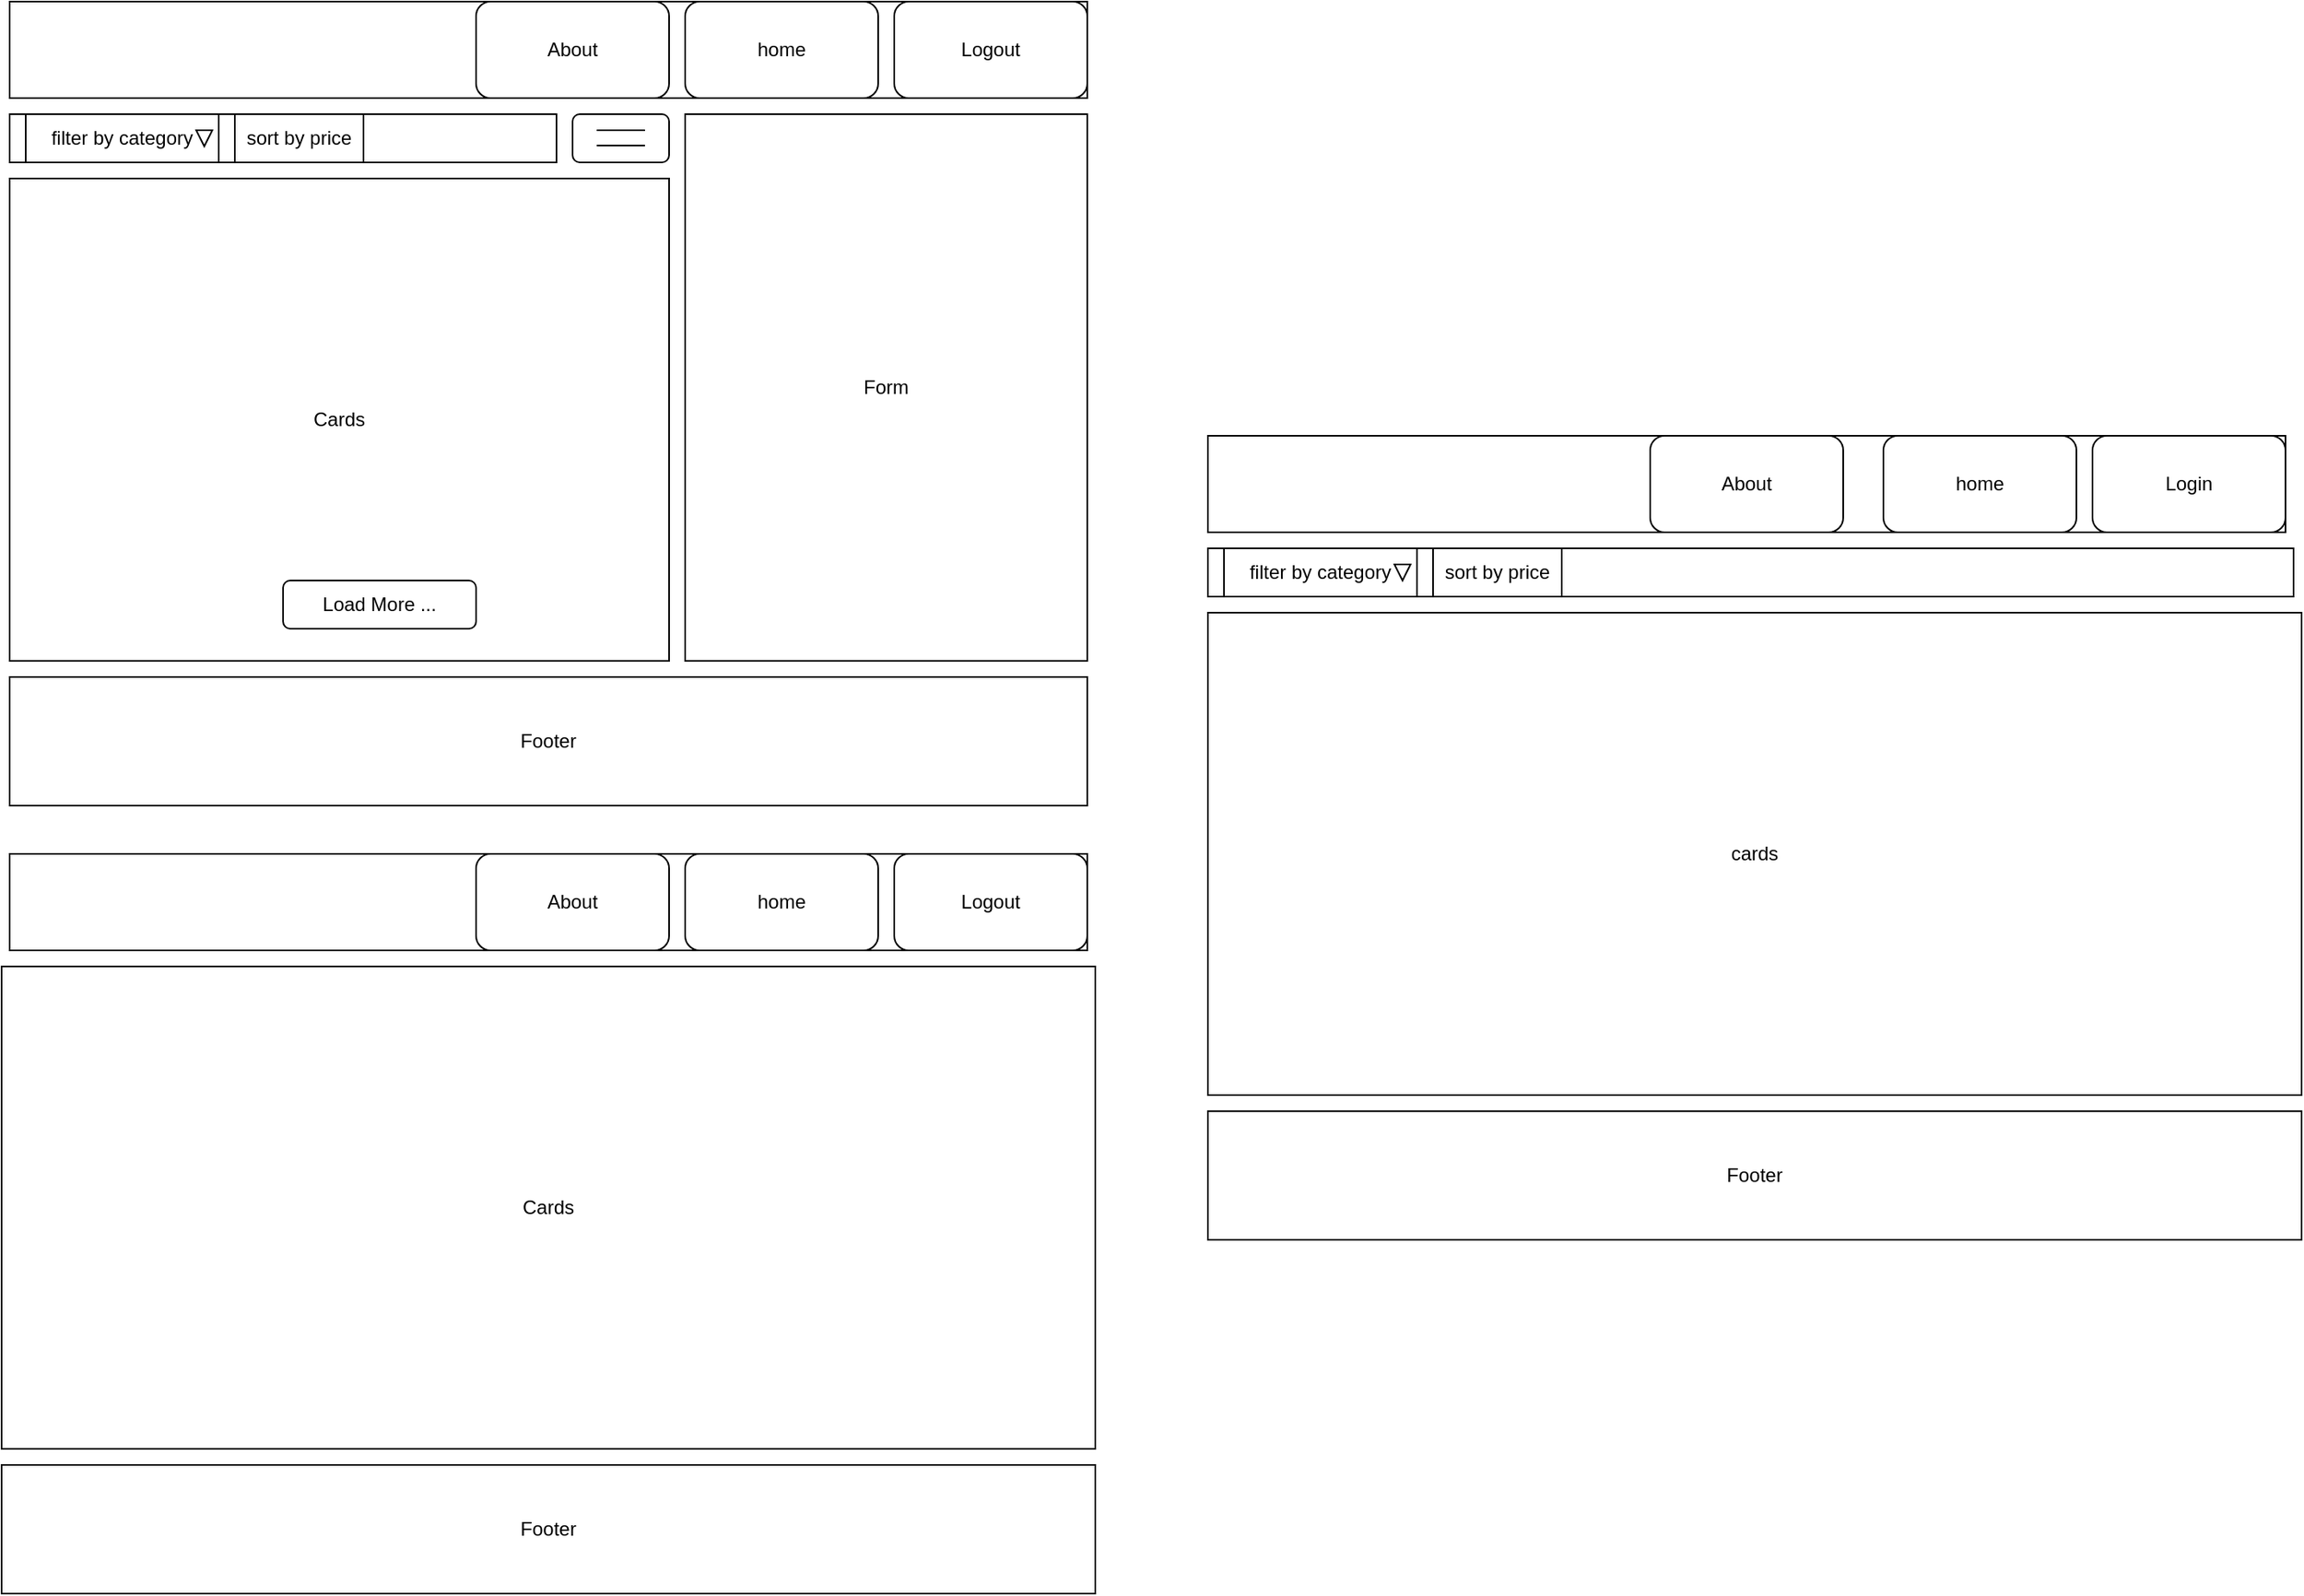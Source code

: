 <mxfile version="17.2.6" type="device"><diagram id="bOONs2RlW-58ga1mcWjL" name="Page-1"><mxGraphModel dx="868" dy="454" grid="1" gridSize="10" guides="1" tooltips="1" connect="1" arrows="1" fold="1" page="1" pageScale="1" pageWidth="850" pageHeight="1100" math="0" shadow="0"><root><mxCell id="0"/><mxCell id="1" parent="0"/><mxCell id="FcT8k1Qdlgia_OuCPu2L-1" value="" style="rounded=0;whiteSpace=wrap;html=1;" vertex="1" parent="1"><mxGeometry x="90" y="110" width="670" height="60" as="geometry"/></mxCell><mxCell id="FcT8k1Qdlgia_OuCPu2L-2" value="Form" style="rounded=0;whiteSpace=wrap;html=1;" vertex="1" parent="1"><mxGeometry x="510" y="180" width="250" height="340" as="geometry"/></mxCell><mxCell id="FcT8k1Qdlgia_OuCPu2L-3" value="Cards" style="rounded=0;whiteSpace=wrap;html=1;" vertex="1" parent="1"><mxGeometry x="90" y="220" width="410" height="300" as="geometry"/></mxCell><mxCell id="FcT8k1Qdlgia_OuCPu2L-4" value="Logout" style="rounded=1;whiteSpace=wrap;html=1;" vertex="1" parent="1"><mxGeometry x="640" y="110" width="120" height="60" as="geometry"/></mxCell><mxCell id="FcT8k1Qdlgia_OuCPu2L-5" value="home" style="rounded=1;whiteSpace=wrap;html=1;" vertex="1" parent="1"><mxGeometry x="510" y="110" width="120" height="60" as="geometry"/></mxCell><mxCell id="FcT8k1Qdlgia_OuCPu2L-7" value="About" style="rounded=1;whiteSpace=wrap;html=1;" vertex="1" parent="1"><mxGeometry x="380" y="110" width="120" height="60" as="geometry"/></mxCell><mxCell id="FcT8k1Qdlgia_OuCPu2L-8" value="Load More ..." style="rounded=1;whiteSpace=wrap;html=1;" vertex="1" parent="1"><mxGeometry x="260" y="470" width="120" height="30" as="geometry"/></mxCell><mxCell id="FcT8k1Qdlgia_OuCPu2L-9" value="" style="rounded=1;whiteSpace=wrap;html=1;" vertex="1" parent="1"><mxGeometry x="440" y="180" width="60" height="30" as="geometry"/></mxCell><mxCell id="FcT8k1Qdlgia_OuCPu2L-10" value="" style="endArrow=none;html=1;rounded=0;" edge="1" parent="1"><mxGeometry width="50" height="50" relative="1" as="geometry"><mxPoint x="455" y="190" as="sourcePoint"/><mxPoint x="485" y="190" as="targetPoint"/><Array as="points"><mxPoint x="465" y="190"/></Array></mxGeometry></mxCell><mxCell id="FcT8k1Qdlgia_OuCPu2L-11" value="" style="endArrow=none;html=1;rounded=0;" edge="1" parent="1"><mxGeometry width="50" height="50" relative="1" as="geometry"><mxPoint x="455" y="199.5" as="sourcePoint"/><mxPoint x="485" y="199.5" as="targetPoint"/><Array as="points"><mxPoint x="465" y="199.5"/></Array></mxGeometry></mxCell><mxCell id="FcT8k1Qdlgia_OuCPu2L-12" value="" style="endArrow=none;html=1;rounded=0;" edge="1" parent="1"><mxGeometry width="50" height="50" relative="1" as="geometry"><mxPoint x="455" y="210" as="sourcePoint"/><mxPoint x="485" y="210" as="targetPoint"/><Array as="points"><mxPoint x="465" y="210"/></Array></mxGeometry></mxCell><mxCell id="FcT8k1Qdlgia_OuCPu2L-13" value="Footer" style="rounded=0;whiteSpace=wrap;html=1;" vertex="1" parent="1"><mxGeometry x="90" y="530" width="670" height="80" as="geometry"/></mxCell><mxCell id="FcT8k1Qdlgia_OuCPu2L-14" value="" style="rounded=0;whiteSpace=wrap;html=1;" vertex="1" parent="1"><mxGeometry x="90" y="180" width="340" height="30" as="geometry"/></mxCell><mxCell id="FcT8k1Qdlgia_OuCPu2L-15" value="filter by category" style="rounded=0;whiteSpace=wrap;html=1;" vertex="1" parent="1"><mxGeometry x="100" y="180" width="120" height="30" as="geometry"/></mxCell><mxCell id="FcT8k1Qdlgia_OuCPu2L-16" value="" style="triangle;whiteSpace=wrap;html=1;rotation=90;" vertex="1" parent="1"><mxGeometry x="206" y="190" width="10" height="10" as="geometry"/></mxCell><mxCell id="FcT8k1Qdlgia_OuCPu2L-17" value="sort by price" style="rounded=0;whiteSpace=wrap;html=1;" vertex="1" parent="1"><mxGeometry x="230" y="180" width="80" height="30" as="geometry"/></mxCell><mxCell id="FcT8k1Qdlgia_OuCPu2L-18" value="" style="rounded=0;whiteSpace=wrap;html=1;" vertex="1" parent="1"><mxGeometry x="90" y="640" width="670" height="60" as="geometry"/></mxCell><mxCell id="FcT8k1Qdlgia_OuCPu2L-20" value="Cards" style="rounded=0;whiteSpace=wrap;html=1;" vertex="1" parent="1"><mxGeometry x="85" y="710" width="680" height="300" as="geometry"/></mxCell><mxCell id="FcT8k1Qdlgia_OuCPu2L-21" value="Logout" style="rounded=1;whiteSpace=wrap;html=1;" vertex="1" parent="1"><mxGeometry x="640" y="640" width="120" height="60" as="geometry"/></mxCell><mxCell id="FcT8k1Qdlgia_OuCPu2L-22" value="home" style="rounded=1;whiteSpace=wrap;html=1;" vertex="1" parent="1"><mxGeometry x="510" y="640" width="120" height="60" as="geometry"/></mxCell><mxCell id="FcT8k1Qdlgia_OuCPu2L-24" value="About" style="rounded=1;whiteSpace=wrap;html=1;" vertex="1" parent="1"><mxGeometry x="380" y="640" width="120" height="60" as="geometry"/></mxCell><mxCell id="FcT8k1Qdlgia_OuCPu2L-30" value="Footer" style="rounded=0;whiteSpace=wrap;html=1;" vertex="1" parent="1"><mxGeometry x="85" y="1020" width="680" height="80" as="geometry"/></mxCell><mxCell id="FcT8k1Qdlgia_OuCPu2L-35" value="" style="rounded=0;whiteSpace=wrap;html=1;" vertex="1" parent="1"><mxGeometry x="835" y="380" width="670" height="60" as="geometry"/></mxCell><mxCell id="FcT8k1Qdlgia_OuCPu2L-36" value="cards" style="rounded=0;whiteSpace=wrap;html=1;" vertex="1" parent="1"><mxGeometry x="835" y="490" width="680" height="300" as="geometry"/></mxCell><mxCell id="FcT8k1Qdlgia_OuCPu2L-37" value="Login" style="rounded=1;whiteSpace=wrap;html=1;" vertex="1" parent="1"><mxGeometry x="1385" y="380" width="120" height="60" as="geometry"/></mxCell><mxCell id="FcT8k1Qdlgia_OuCPu2L-38" value="home" style="rounded=1;whiteSpace=wrap;html=1;" vertex="1" parent="1"><mxGeometry x="1255" y="380" width="120" height="60" as="geometry"/></mxCell><mxCell id="FcT8k1Qdlgia_OuCPu2L-40" value="About" style="rounded=1;whiteSpace=wrap;html=1;" vertex="1" parent="1"><mxGeometry x="1110" y="380" width="120" height="60" as="geometry"/></mxCell><mxCell id="FcT8k1Qdlgia_OuCPu2L-41" value="Footer" style="rounded=0;whiteSpace=wrap;html=1;" vertex="1" parent="1"><mxGeometry x="835" y="800" width="680" height="80" as="geometry"/></mxCell><mxCell id="FcT8k1Qdlgia_OuCPu2L-42" value="" style="rounded=0;whiteSpace=wrap;html=1;" vertex="1" parent="1"><mxGeometry x="835" y="450" width="675" height="30" as="geometry"/></mxCell><mxCell id="FcT8k1Qdlgia_OuCPu2L-43" value="filter by category" style="rounded=0;whiteSpace=wrap;html=1;" vertex="1" parent="1"><mxGeometry x="845" y="450" width="120" height="30" as="geometry"/></mxCell><mxCell id="FcT8k1Qdlgia_OuCPu2L-44" value="" style="triangle;whiteSpace=wrap;html=1;rotation=90;" vertex="1" parent="1"><mxGeometry x="951" y="460" width="10" height="10" as="geometry"/></mxCell><mxCell id="FcT8k1Qdlgia_OuCPu2L-45" value="sort by price" style="rounded=0;whiteSpace=wrap;html=1;" vertex="1" parent="1"><mxGeometry x="975" y="450" width="80" height="30" as="geometry"/></mxCell></root></mxGraphModel></diagram></mxfile>